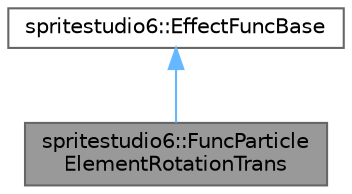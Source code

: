 digraph "spritestudio6::FuncParticleElementRotationTrans"
{
 // LATEX_PDF_SIZE
  bgcolor="transparent";
  edge [fontname=Helvetica,fontsize=10,labelfontname=Helvetica,labelfontsize=10];
  node [fontname=Helvetica,fontsize=10,shape=box,height=0.2,width=0.4];
  Node1 [id="Node000001",label="spritestudio6::FuncParticle\lElementRotationTrans",height=0.2,width=0.4,color="gray40", fillcolor="grey60", style="filled", fontcolor="black",tooltip=" "];
  Node2 -> Node1 [id="edge1_Node000001_Node000002",dir="back",color="steelblue1",style="solid",tooltip=" "];
  Node2 [id="Node000002",label="spritestudio6::EffectFuncBase",height=0.2,width=0.4,color="gray40", fillcolor="white", style="filled",URL="$classspritestudio6_1_1_effect_func_base.html",tooltip=" "];
}
